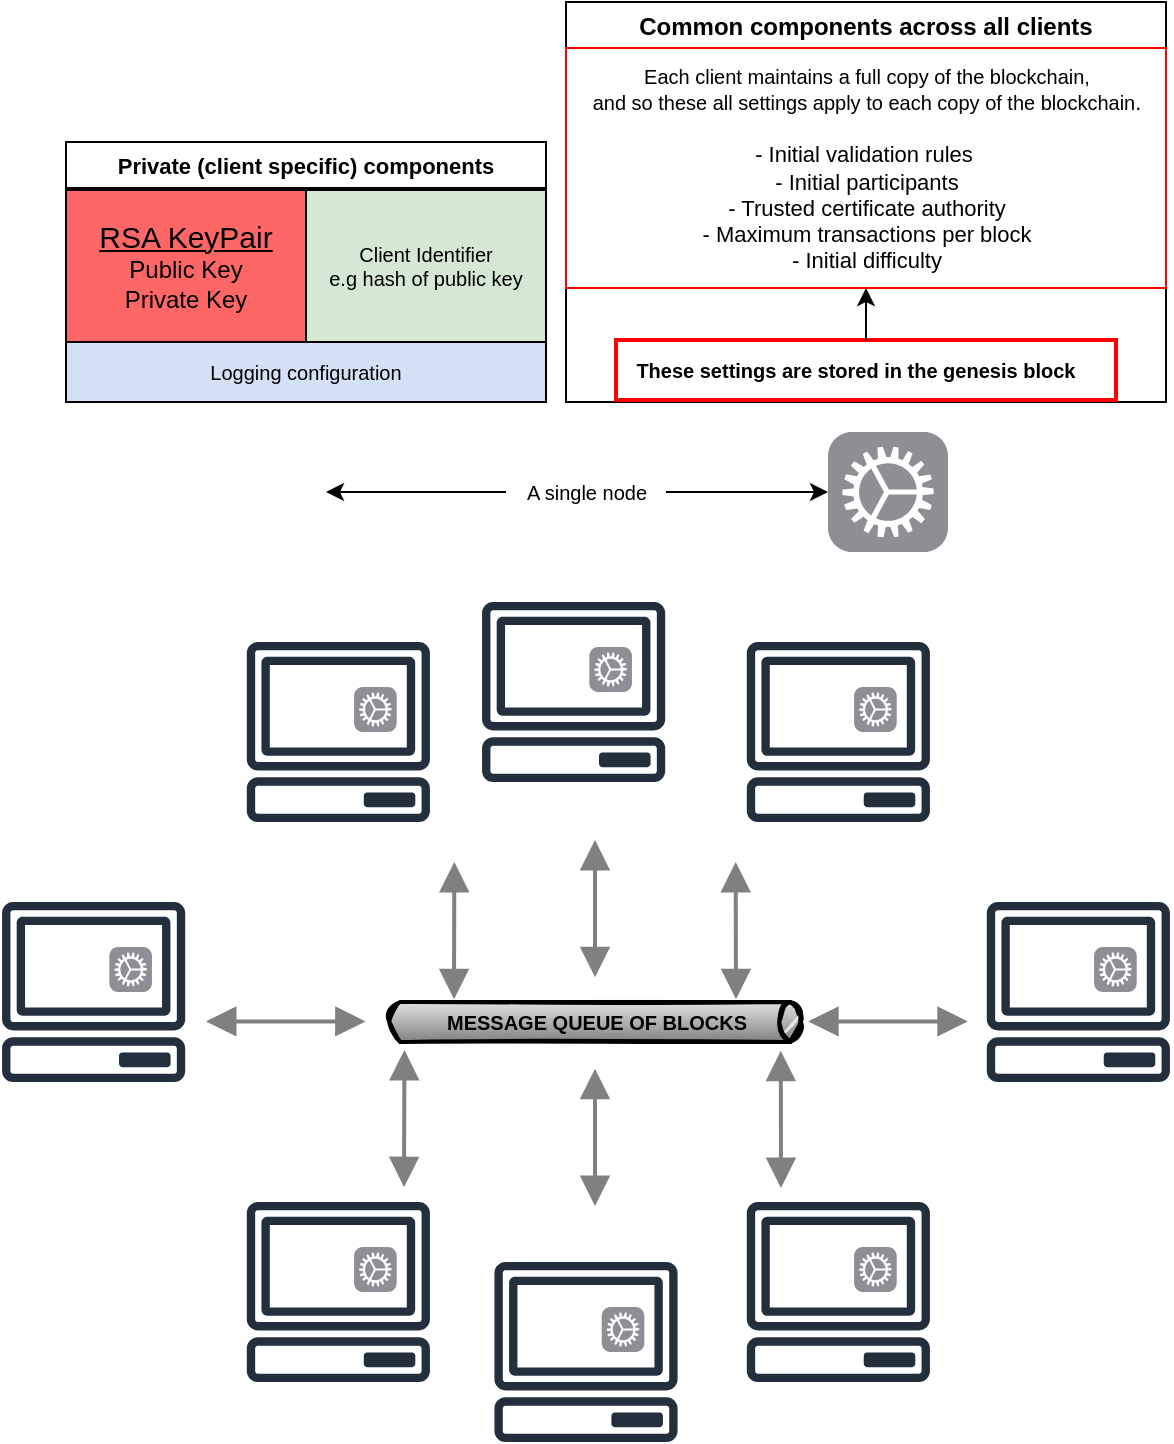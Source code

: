 <mxfile version="20.4.0" type="github">
  <diagram id="JA0JSkUV2G3kcNLsSyt6" name="Page-1">
    <mxGraphModel dx="651" dy="391" grid="1" gridSize="10" guides="1" tooltips="1" connect="1" arrows="1" fold="1" page="1" pageScale="1" pageWidth="827" pageHeight="1169" math="0" shadow="0">
      <root>
        <mxCell id="0" />
        <mxCell id="1" parent="0" />
        <mxCell id="eKoGlDHYbYCB5Y0y22-y-2" value="Private (client specific) components" style="swimlane;fontSize=11;" vertex="1" parent="1">
          <mxGeometry x="140" y="270" width="240" height="130" as="geometry" />
        </mxCell>
        <mxCell id="eKoGlDHYbYCB5Y0y22-y-6" value="&lt;u&gt;&lt;font style=&quot;font-size: 15px;&quot;&gt;RSA KeyPair&lt;/font&gt;&lt;/u&gt;&lt;br&gt;&lt;span style=&quot;background-color: initial;&quot;&gt;Public Key&lt;/span&gt;&lt;br&gt;&lt;span style=&quot;background-color: initial;&quot;&gt;Private Key&lt;/span&gt;" style="rounded=0;whiteSpace=wrap;html=1;labelBackgroundColor=none;fontColor=none;fillColor=#FF6666;" vertex="1" parent="eKoGlDHYbYCB5Y0y22-y-2">
          <mxGeometry y="24" width="120" height="76" as="geometry" />
        </mxCell>
        <mxCell id="eKoGlDHYbYCB5Y0y22-y-8" value="Client Identifier&lt;br&gt;e.g hash of public key" style="rounded=0;whiteSpace=wrap;html=1;labelBackgroundColor=none;fontSize=10;fontColor=none;fillColor=#D5E8D4;" vertex="1" parent="eKoGlDHYbYCB5Y0y22-y-2">
          <mxGeometry x="120" y="24" width="120" height="76" as="geometry" />
        </mxCell>
        <mxCell id="eKoGlDHYbYCB5Y0y22-y-9" value="Logging configuration" style="rounded=0;whiteSpace=wrap;html=1;labelBackgroundColor=none;fontSize=10;fontColor=none;fillColor=#D4E1F5;" vertex="1" parent="eKoGlDHYbYCB5Y0y22-y-2">
          <mxGeometry y="100" width="240" height="30" as="geometry" />
        </mxCell>
        <mxCell id="eKoGlDHYbYCB5Y0y22-y-3" value="Common components across all clients" style="swimlane;" vertex="1" parent="1">
          <mxGeometry x="390" y="200" width="300" height="200" as="geometry" />
        </mxCell>
        <mxCell id="eKoGlDHYbYCB5Y0y22-y-12" value="&lt;font style=&quot;font-size: 10px;&quot;&gt;Each client maintains a full copy of the blockchain,&lt;br&gt;and so these all settings apply to each copy of the blockchain&lt;/font&gt;.&lt;br&gt;&lt;br&gt;- Initial validation rules&amp;nbsp;&lt;br&gt;- Initial participants&lt;br&gt;- Trusted certificate authority&lt;br&gt;- Maximum transactions per block&lt;br&gt;- Initial difficulty" style="text;html=1;align=center;verticalAlign=middle;resizable=0;points=[];autosize=1;strokeColor=#FF0000;fillColor=none;fontSize=11;fontColor=none;" vertex="1" parent="eKoGlDHYbYCB5Y0y22-y-3">
          <mxGeometry y="23" width="300" height="120" as="geometry" />
        </mxCell>
        <mxCell id="eKoGlDHYbYCB5Y0y22-y-14" value="&lt;b&gt;These settings are stored in the genesis block&amp;nbsp; &amp;nbsp;&amp;nbsp;&lt;/b&gt;" style="text;html=1;align=center;verticalAlign=middle;resizable=0;points=[];autosize=1;strokeColor=#FF0000;fillColor=none;fontSize=10;fontColor=none;strokeWidth=2;" vertex="1" parent="eKoGlDHYbYCB5Y0y22-y-3">
          <mxGeometry x="25" y="169" width="250" height="30" as="geometry" />
        </mxCell>
        <mxCell id="eKoGlDHYbYCB5Y0y22-y-18" style="edgeStyle=orthogonalEdgeStyle;rounded=0;orthogonalLoop=1;jettySize=auto;html=1;fontSize=10;fontColor=none;" edge="1" parent="eKoGlDHYbYCB5Y0y22-y-3" source="eKoGlDHYbYCB5Y0y22-y-14" target="eKoGlDHYbYCB5Y0y22-y-12">
          <mxGeometry relative="1" as="geometry">
            <mxPoint x="149" y="150" as="targetPoint" />
          </mxGeometry>
        </mxCell>
        <mxCell id="eKoGlDHYbYCB5Y0y22-y-19" value="" style="shape=image;html=1;verticalAlign=top;verticalLabelPosition=bottom;labelBackgroundColor=#ffffff;imageAspect=0;aspect=fixed;image=https://cdn1.iconfinder.com/data/icons/nuvola2/48x48/actions/kgpg_key2.png;strokeColor=#FF0000;strokeWidth=2;fontSize=10;fontColor=none;fillColor=#D4E1F5;" vertex="1" parent="1">
          <mxGeometry x="200" y="410" width="70" height="70" as="geometry" />
        </mxCell>
        <mxCell id="eKoGlDHYbYCB5Y0y22-y-21" value="" style="html=1;strokeWidth=1;shadow=0;dashed=0;shape=mxgraph.ios7.misc.settings;fillColor=#8F8E94;strokeColor=none;buttonText=;strokeColor2=#222222;fontColor=#222222;fontSize=8;verticalLabelPosition=bottom;verticalAlign=top;align=center;sketch=0;labelBackgroundColor=none;" vertex="1" parent="1">
          <mxGeometry x="521" y="415" width="60" height="60" as="geometry" />
        </mxCell>
        <mxCell id="eKoGlDHYbYCB5Y0y22-y-23" style="edgeStyle=orthogonalEdgeStyle;rounded=0;orthogonalLoop=1;jettySize=auto;html=1;fontSize=10;fontColor=none;" edge="1" parent="1" source="eKoGlDHYbYCB5Y0y22-y-22" target="eKoGlDHYbYCB5Y0y22-y-21">
          <mxGeometry relative="1" as="geometry" />
        </mxCell>
        <mxCell id="eKoGlDHYbYCB5Y0y22-y-24" style="edgeStyle=orthogonalEdgeStyle;rounded=0;orthogonalLoop=1;jettySize=auto;html=1;fontSize=10;fontColor=none;" edge="1" parent="1" source="eKoGlDHYbYCB5Y0y22-y-22" target="eKoGlDHYbYCB5Y0y22-y-19">
          <mxGeometry relative="1" as="geometry" />
        </mxCell>
        <mxCell id="eKoGlDHYbYCB5Y0y22-y-22" value="A single node" style="text;html=1;align=center;verticalAlign=middle;resizable=0;points=[];autosize=1;strokeColor=none;fillColor=none;fontSize=10;fontColor=none;" vertex="1" parent="1">
          <mxGeometry x="360" y="430" width="80" height="30" as="geometry" />
        </mxCell>
        <mxCell id="eKoGlDHYbYCB5Y0y22-y-30" value="" style="group" vertex="1" connectable="0" parent="1">
          <mxGeometry x="230" y="520" width="92.37" height="90" as="geometry" />
        </mxCell>
        <mxCell id="eKoGlDHYbYCB5Y0y22-y-31" value="" style="sketch=0;outlineConnect=0;fontColor=#232F3E;gradientColor=none;fillColor=#232F3D;strokeColor=none;dashed=0;verticalLabelPosition=bottom;verticalAlign=top;align=center;html=1;fontSize=12;fontStyle=0;aspect=fixed;pointerEvents=1;shape=mxgraph.aws4.client;labelBackgroundColor=none;strokeWidth=2;" vertex="1" parent="eKoGlDHYbYCB5Y0y22-y-30">
          <mxGeometry width="92.368" height="90" as="geometry" />
        </mxCell>
        <mxCell id="eKoGlDHYbYCB5Y0y22-y-32" value="" style="shape=image;html=1;verticalAlign=top;verticalLabelPosition=bottom;labelBackgroundColor=#ffffff;imageAspect=0;aspect=fixed;image=https://cdn1.iconfinder.com/data/icons/nuvola2/48x48/actions/kgpg_key2.png;strokeColor=#FF0000;strokeWidth=2;fontSize=10;fontColor=none;fillColor=#D4E1F5;" vertex="1" parent="eKoGlDHYbYCB5Y0y22-y-30">
          <mxGeometry x="15.188" y="19.688" width="28.125" height="28.125" as="geometry" />
        </mxCell>
        <mxCell id="eKoGlDHYbYCB5Y0y22-y-33" value="" style="html=1;strokeWidth=1;shadow=0;dashed=0;shape=mxgraph.ios7.misc.settings;fillColor=#8F8E94;strokeColor=none;buttonText=;strokeColor2=#222222;fontColor=#222222;fontSize=8;verticalLabelPosition=bottom;verticalAlign=top;align=center;sketch=0;labelBackgroundColor=none;" vertex="1" parent="eKoGlDHYbYCB5Y0y22-y-30">
          <mxGeometry x="54.035" y="22.5" width="21.314" height="22.5" as="geometry" />
        </mxCell>
        <mxCell id="eKoGlDHYbYCB5Y0y22-y-34" value="" style="group" vertex="1" connectable="0" parent="1">
          <mxGeometry x="480" y="520" width="92.37" height="90" as="geometry" />
        </mxCell>
        <mxCell id="eKoGlDHYbYCB5Y0y22-y-35" value="" style="sketch=0;outlineConnect=0;fontColor=#232F3E;gradientColor=none;fillColor=#232F3D;strokeColor=none;dashed=0;verticalLabelPosition=bottom;verticalAlign=top;align=center;html=1;fontSize=12;fontStyle=0;aspect=fixed;pointerEvents=1;shape=mxgraph.aws4.client;labelBackgroundColor=none;strokeWidth=2;" vertex="1" parent="eKoGlDHYbYCB5Y0y22-y-34">
          <mxGeometry width="92.368" height="90" as="geometry" />
        </mxCell>
        <mxCell id="eKoGlDHYbYCB5Y0y22-y-36" value="" style="shape=image;html=1;verticalAlign=top;verticalLabelPosition=bottom;labelBackgroundColor=#ffffff;imageAspect=0;aspect=fixed;image=https://cdn1.iconfinder.com/data/icons/nuvola2/48x48/actions/kgpg_key2.png;strokeColor=#FF0000;strokeWidth=2;fontSize=10;fontColor=none;fillColor=#D4E1F5;" vertex="1" parent="eKoGlDHYbYCB5Y0y22-y-34">
          <mxGeometry x="15.188" y="19.688" width="28.125" height="28.125" as="geometry" />
        </mxCell>
        <mxCell id="eKoGlDHYbYCB5Y0y22-y-37" value="" style="html=1;strokeWidth=1;shadow=0;dashed=0;shape=mxgraph.ios7.misc.settings;fillColor=#8F8E94;strokeColor=none;buttonText=;strokeColor2=#222222;fontColor=#222222;fontSize=8;verticalLabelPosition=bottom;verticalAlign=top;align=center;sketch=0;labelBackgroundColor=none;" vertex="1" parent="eKoGlDHYbYCB5Y0y22-y-34">
          <mxGeometry x="54.035" y="22.5" width="21.314" height="22.5" as="geometry" />
        </mxCell>
        <mxCell id="eKoGlDHYbYCB5Y0y22-y-38" value="" style="group" vertex="1" connectable="0" parent="1">
          <mxGeometry x="600" y="650" width="92.37" height="90" as="geometry" />
        </mxCell>
        <mxCell id="eKoGlDHYbYCB5Y0y22-y-39" value="" style="sketch=0;outlineConnect=0;fontColor=#232F3E;gradientColor=none;fillColor=#232F3D;strokeColor=none;dashed=0;verticalLabelPosition=bottom;verticalAlign=top;align=center;html=1;fontSize=12;fontStyle=0;aspect=fixed;pointerEvents=1;shape=mxgraph.aws4.client;labelBackgroundColor=none;strokeWidth=2;" vertex="1" parent="eKoGlDHYbYCB5Y0y22-y-38">
          <mxGeometry width="92.368" height="90" as="geometry" />
        </mxCell>
        <mxCell id="eKoGlDHYbYCB5Y0y22-y-40" value="" style="shape=image;html=1;verticalAlign=top;verticalLabelPosition=bottom;labelBackgroundColor=#ffffff;imageAspect=0;aspect=fixed;image=https://cdn1.iconfinder.com/data/icons/nuvola2/48x48/actions/kgpg_key2.png;strokeColor=#FF0000;strokeWidth=2;fontSize=10;fontColor=none;fillColor=#D4E1F5;" vertex="1" parent="eKoGlDHYbYCB5Y0y22-y-38">
          <mxGeometry x="15.188" y="19.688" width="28.125" height="28.125" as="geometry" />
        </mxCell>
        <mxCell id="eKoGlDHYbYCB5Y0y22-y-41" value="" style="html=1;strokeWidth=1;shadow=0;dashed=0;shape=mxgraph.ios7.misc.settings;fillColor=#8F8E94;strokeColor=none;buttonText=;strokeColor2=#222222;fontColor=#222222;fontSize=8;verticalLabelPosition=bottom;verticalAlign=top;align=center;sketch=0;labelBackgroundColor=none;" vertex="1" parent="eKoGlDHYbYCB5Y0y22-y-38">
          <mxGeometry x="54.035" y="22.5" width="21.314" height="22.5" as="geometry" />
        </mxCell>
        <mxCell id="eKoGlDHYbYCB5Y0y22-y-42" value="" style="group" vertex="1" connectable="0" parent="1">
          <mxGeometry x="480" y="800" width="92.37" height="90" as="geometry" />
        </mxCell>
        <mxCell id="eKoGlDHYbYCB5Y0y22-y-43" value="" style="sketch=0;outlineConnect=0;fontColor=#232F3E;gradientColor=none;fillColor=#232F3D;strokeColor=none;dashed=0;verticalLabelPosition=bottom;verticalAlign=top;align=center;html=1;fontSize=12;fontStyle=0;aspect=fixed;pointerEvents=1;shape=mxgraph.aws4.client;labelBackgroundColor=none;strokeWidth=2;" vertex="1" parent="eKoGlDHYbYCB5Y0y22-y-42">
          <mxGeometry width="92.368" height="90" as="geometry" />
        </mxCell>
        <mxCell id="eKoGlDHYbYCB5Y0y22-y-44" value="" style="shape=image;html=1;verticalAlign=top;verticalLabelPosition=bottom;labelBackgroundColor=#ffffff;imageAspect=0;aspect=fixed;image=https://cdn1.iconfinder.com/data/icons/nuvola2/48x48/actions/kgpg_key2.png;strokeColor=#FF0000;strokeWidth=2;fontSize=10;fontColor=none;fillColor=#D4E1F5;" vertex="1" parent="eKoGlDHYbYCB5Y0y22-y-42">
          <mxGeometry x="15.188" y="19.688" width="28.125" height="28.125" as="geometry" />
        </mxCell>
        <mxCell id="eKoGlDHYbYCB5Y0y22-y-45" value="" style="html=1;strokeWidth=1;shadow=0;dashed=0;shape=mxgraph.ios7.misc.settings;fillColor=#8F8E94;strokeColor=none;buttonText=;strokeColor2=#222222;fontColor=#222222;fontSize=8;verticalLabelPosition=bottom;verticalAlign=top;align=center;sketch=0;labelBackgroundColor=none;" vertex="1" parent="eKoGlDHYbYCB5Y0y22-y-42">
          <mxGeometry x="54.035" y="22.5" width="21.314" height="22.5" as="geometry" />
        </mxCell>
        <mxCell id="eKoGlDHYbYCB5Y0y22-y-46" value="" style="group" vertex="1" connectable="0" parent="1">
          <mxGeometry x="353.82" y="830" width="92.37" height="90" as="geometry" />
        </mxCell>
        <mxCell id="eKoGlDHYbYCB5Y0y22-y-47" value="" style="sketch=0;outlineConnect=0;fontColor=#232F3E;gradientColor=none;fillColor=#232F3D;strokeColor=none;dashed=0;verticalLabelPosition=bottom;verticalAlign=top;align=center;html=1;fontSize=12;fontStyle=0;aspect=fixed;pointerEvents=1;shape=mxgraph.aws4.client;labelBackgroundColor=none;strokeWidth=2;" vertex="1" parent="eKoGlDHYbYCB5Y0y22-y-46">
          <mxGeometry width="92.368" height="90" as="geometry" />
        </mxCell>
        <mxCell id="eKoGlDHYbYCB5Y0y22-y-48" value="" style="shape=image;html=1;verticalAlign=top;verticalLabelPosition=bottom;labelBackgroundColor=#ffffff;imageAspect=0;aspect=fixed;image=https://cdn1.iconfinder.com/data/icons/nuvola2/48x48/actions/kgpg_key2.png;strokeColor=#FF0000;strokeWidth=2;fontSize=10;fontColor=none;fillColor=#D4E1F5;" vertex="1" parent="eKoGlDHYbYCB5Y0y22-y-46">
          <mxGeometry x="15.188" y="19.688" width="28.125" height="28.125" as="geometry" />
        </mxCell>
        <mxCell id="eKoGlDHYbYCB5Y0y22-y-49" value="" style="html=1;strokeWidth=1;shadow=0;dashed=0;shape=mxgraph.ios7.misc.settings;fillColor=#8F8E94;strokeColor=none;buttonText=;strokeColor2=#222222;fontColor=#222222;fontSize=8;verticalLabelPosition=bottom;verticalAlign=top;align=center;sketch=0;labelBackgroundColor=none;" vertex="1" parent="eKoGlDHYbYCB5Y0y22-y-46">
          <mxGeometry x="54.035" y="22.5" width="21.314" height="22.5" as="geometry" />
        </mxCell>
        <mxCell id="eKoGlDHYbYCB5Y0y22-y-50" value="" style="group" vertex="1" connectable="0" parent="1">
          <mxGeometry x="230" y="800" width="92.37" height="90" as="geometry" />
        </mxCell>
        <mxCell id="eKoGlDHYbYCB5Y0y22-y-51" value="" style="sketch=0;outlineConnect=0;fontColor=#232F3E;gradientColor=none;fillColor=#232F3D;strokeColor=none;dashed=0;verticalLabelPosition=bottom;verticalAlign=top;align=center;html=1;fontSize=12;fontStyle=0;aspect=fixed;pointerEvents=1;shape=mxgraph.aws4.client;labelBackgroundColor=none;strokeWidth=2;" vertex="1" parent="eKoGlDHYbYCB5Y0y22-y-50">
          <mxGeometry width="92.368" height="90" as="geometry" />
        </mxCell>
        <mxCell id="eKoGlDHYbYCB5Y0y22-y-52" value="" style="shape=image;html=1;verticalAlign=top;verticalLabelPosition=bottom;labelBackgroundColor=#ffffff;imageAspect=0;aspect=fixed;image=https://cdn1.iconfinder.com/data/icons/nuvola2/48x48/actions/kgpg_key2.png;strokeColor=#FF0000;strokeWidth=2;fontSize=10;fontColor=none;fillColor=#D4E1F5;" vertex="1" parent="eKoGlDHYbYCB5Y0y22-y-50">
          <mxGeometry x="15.188" y="19.688" width="28.125" height="28.125" as="geometry" />
        </mxCell>
        <mxCell id="eKoGlDHYbYCB5Y0y22-y-53" value="" style="html=1;strokeWidth=1;shadow=0;dashed=0;shape=mxgraph.ios7.misc.settings;fillColor=#8F8E94;strokeColor=none;buttonText=;strokeColor2=#222222;fontColor=#222222;fontSize=8;verticalLabelPosition=bottom;verticalAlign=top;align=center;sketch=0;labelBackgroundColor=none;" vertex="1" parent="eKoGlDHYbYCB5Y0y22-y-50">
          <mxGeometry x="54.035" y="22.5" width="21.314" height="22.5" as="geometry" />
        </mxCell>
        <mxCell id="eKoGlDHYbYCB5Y0y22-y-54" value="" style="group" vertex="1" connectable="0" parent="1">
          <mxGeometry x="107.63" y="650" width="92.37" height="90" as="geometry" />
        </mxCell>
        <mxCell id="eKoGlDHYbYCB5Y0y22-y-55" value="" style="sketch=0;outlineConnect=0;fontColor=#232F3E;gradientColor=none;fillColor=#232F3D;strokeColor=none;dashed=0;verticalLabelPosition=bottom;verticalAlign=top;align=center;html=1;fontSize=12;fontStyle=0;aspect=fixed;pointerEvents=1;shape=mxgraph.aws4.client;labelBackgroundColor=none;strokeWidth=2;" vertex="1" parent="eKoGlDHYbYCB5Y0y22-y-54">
          <mxGeometry width="92.368" height="90" as="geometry" />
        </mxCell>
        <mxCell id="eKoGlDHYbYCB5Y0y22-y-56" value="" style="shape=image;html=1;verticalAlign=top;verticalLabelPosition=bottom;labelBackgroundColor=#ffffff;imageAspect=0;aspect=fixed;image=https://cdn1.iconfinder.com/data/icons/nuvola2/48x48/actions/kgpg_key2.png;strokeColor=#FF0000;strokeWidth=2;fontSize=10;fontColor=none;fillColor=#D4E1F5;" vertex="1" parent="eKoGlDHYbYCB5Y0y22-y-54">
          <mxGeometry x="15.188" y="19.688" width="28.125" height="28.125" as="geometry" />
        </mxCell>
        <mxCell id="eKoGlDHYbYCB5Y0y22-y-57" value="" style="html=1;strokeWidth=1;shadow=0;dashed=0;shape=mxgraph.ios7.misc.settings;fillColor=#8F8E94;strokeColor=none;buttonText=;strokeColor2=#222222;fontColor=#222222;fontSize=8;verticalLabelPosition=bottom;verticalAlign=top;align=center;sketch=0;labelBackgroundColor=none;" vertex="1" parent="eKoGlDHYbYCB5Y0y22-y-54">
          <mxGeometry x="54.035" y="22.5" width="21.314" height="22.5" as="geometry" />
        </mxCell>
        <mxCell id="eKoGlDHYbYCB5Y0y22-y-58" value="" style="group" vertex="1" connectable="0" parent="1">
          <mxGeometry x="347.63" y="500" width="92.37" height="90" as="geometry" />
        </mxCell>
        <mxCell id="eKoGlDHYbYCB5Y0y22-y-59" value="" style="sketch=0;outlineConnect=0;fontColor=#232F3E;gradientColor=none;fillColor=#232F3D;strokeColor=none;dashed=0;verticalLabelPosition=bottom;verticalAlign=top;align=center;html=1;fontSize=12;fontStyle=0;aspect=fixed;pointerEvents=1;shape=mxgraph.aws4.client;labelBackgroundColor=none;strokeWidth=2;" vertex="1" parent="eKoGlDHYbYCB5Y0y22-y-58">
          <mxGeometry width="92.368" height="90" as="geometry" />
        </mxCell>
        <mxCell id="eKoGlDHYbYCB5Y0y22-y-60" value="" style="shape=image;html=1;verticalAlign=top;verticalLabelPosition=bottom;labelBackgroundColor=#ffffff;imageAspect=0;aspect=fixed;image=https://cdn1.iconfinder.com/data/icons/nuvola2/48x48/actions/kgpg_key2.png;strokeColor=#FF0000;strokeWidth=2;fontSize=10;fontColor=none;fillColor=#D4E1F5;" vertex="1" parent="eKoGlDHYbYCB5Y0y22-y-58">
          <mxGeometry x="15.188" y="19.688" width="28.125" height="28.125" as="geometry" />
        </mxCell>
        <mxCell id="eKoGlDHYbYCB5Y0y22-y-61" value="" style="html=1;strokeWidth=1;shadow=0;dashed=0;shape=mxgraph.ios7.misc.settings;fillColor=#8F8E94;strokeColor=none;buttonText=;strokeColor2=#222222;fontColor=#222222;fontSize=8;verticalLabelPosition=bottom;verticalAlign=top;align=center;sketch=0;labelBackgroundColor=none;" vertex="1" parent="eKoGlDHYbYCB5Y0y22-y-58">
          <mxGeometry x="54.035" y="22.5" width="21.314" height="22.5" as="geometry" />
        </mxCell>
        <mxCell id="eKoGlDHYbYCB5Y0y22-y-82" value="" style="group" vertex="1" connectable="0" parent="1">
          <mxGeometry x="299" y="630" width="211" height="160" as="geometry" />
        </mxCell>
        <mxCell id="eKoGlDHYbYCB5Y0y22-y-77" value="&lt;b&gt;&lt;font style=&quot;font-size: 10px;&quot;&gt;MESSAGE QUEUE OF BLOCKS&lt;/font&gt;&lt;/b&gt;" style="strokeWidth=2;strokeColor=#000000;dashed=0;align=center;html=1;fontSize=8;shape=mxgraph.eip.messageChannel;labelBackgroundColor=none;sketch=1;fontColor=none;fillColor=#D4E1F5;" vertex="1" parent="eKoGlDHYbYCB5Y0y22-y-82">
          <mxGeometry y="68.571" width="211" height="22.857" as="geometry" />
        </mxCell>
        <mxCell id="eKoGlDHYbYCB5Y0y22-y-78" value="" style="edgeStyle=elbowEdgeStyle;strokeWidth=2;rounded=0;endArrow=block;startArrow=block;startSize=10;endSize=10;dashed=0;html=1;strokeColor=#808080;fontSize=10;fontColor=none;" edge="1" parent="eKoGlDHYbYCB5Y0y22-y-82">
          <mxGeometry relative="1" as="geometry">
            <mxPoint x="105.5" y="172" as="sourcePoint" />
            <mxPoint x="105.625" y="103.429" as="targetPoint" />
          </mxGeometry>
        </mxCell>
        <mxCell id="eKoGlDHYbYCB5Y0y22-y-79" value="" style="edgeStyle=elbowEdgeStyle;strokeWidth=2;rounded=0;endArrow=block;startArrow=block;startSize=10;endSize=10;dashed=0;html=1;strokeColor=#808080;fontSize=10;fontColor=none;" edge="1" target="eKoGlDHYbYCB5Y0y22-y-77" parent="eKoGlDHYbYCB5Y0y22-y-82">
          <mxGeometry relative="1" as="geometry">
            <mxPoint x="35.167" as="sourcePoint" />
          </mxGeometry>
        </mxCell>
        <mxCell id="eKoGlDHYbYCB5Y0y22-y-80" value="" style="edgeStyle=elbowEdgeStyle;strokeWidth=2;rounded=0;endArrow=block;startArrow=block;startSize=10;endSize=10;dashed=0;html=1;strokeColor=#808080;fontSize=10;fontColor=none;" edge="1" parent="eKoGlDHYbYCB5Y0y22-y-82">
          <mxGeometry relative="1" as="geometry">
            <mxPoint x="105.5" y="-11" as="sourcePoint" />
            <mxPoint x="105.625" y="57.571" as="targetPoint" />
          </mxGeometry>
        </mxCell>
        <mxCell id="eKoGlDHYbYCB5Y0y22-y-81" value="" style="edgeStyle=elbowEdgeStyle;strokeWidth=2;rounded=0;endArrow=block;startArrow=block;startSize=10;endSize=10;dashed=0;html=1;strokeColor=#808080;fontSize=10;fontColor=none;" edge="1" target="eKoGlDHYbYCB5Y0y22-y-77" parent="eKoGlDHYbYCB5Y0y22-y-82">
          <mxGeometry relative="1" as="geometry">
            <mxPoint x="175.833" as="sourcePoint" />
          </mxGeometry>
        </mxCell>
        <mxCell id="eKoGlDHYbYCB5Y0y22-y-84" value="" style="edgeStyle=elbowEdgeStyle;strokeWidth=2;rounded=0;endArrow=block;startArrow=block;startSize=10;endSize=10;dashed=0;html=1;strokeColor=#808080;fontSize=10;fontColor=none;" edge="1" parent="eKoGlDHYbYCB5Y0y22-y-82">
          <mxGeometry relative="1" as="geometry">
            <mxPoint x="198.393" y="94.43" as="sourcePoint" />
            <mxPoint x="198.185" y="163.001" as="targetPoint" />
          </mxGeometry>
        </mxCell>
        <mxCell id="eKoGlDHYbYCB5Y0y22-y-86" value="" style="edgeStyle=elbowEdgeStyle;strokeWidth=2;rounded=0;endArrow=block;startArrow=block;startSize=10;endSize=10;dashed=0;html=1;strokeColor=#808080;fontSize=10;fontColor=none;" edge="1" parent="eKoGlDHYbYCB5Y0y22-y-82">
          <mxGeometry relative="1" as="geometry">
            <mxPoint x="10.213" y="94" as="sourcePoint" />
            <mxPoint x="10.005" y="162.571" as="targetPoint" />
          </mxGeometry>
        </mxCell>
        <mxCell id="eKoGlDHYbYCB5Y0y22-y-87" value="" style="edgeStyle=elbowEdgeStyle;strokeWidth=2;rounded=0;endArrow=block;startArrow=block;startSize=10;endSize=10;dashed=0;html=1;strokeColor=#808080;fontSize=10;fontColor=none;" edge="1" parent="1">
          <mxGeometry relative="1" as="geometry">
            <mxPoint x="511.103" y="709.69" as="sourcePoint" />
            <mxPoint x="590.89" y="709.69" as="targetPoint" />
          </mxGeometry>
        </mxCell>
        <mxCell id="eKoGlDHYbYCB5Y0y22-y-88" value="" style="edgeStyle=elbowEdgeStyle;strokeWidth=2;rounded=0;endArrow=block;startArrow=block;startSize=10;endSize=10;dashed=0;html=1;strokeColor=#808080;fontSize=10;fontColor=none;" edge="1" parent="1">
          <mxGeometry relative="1" as="geometry">
            <mxPoint x="210.003" y="709.69" as="sourcePoint" />
            <mxPoint x="289.79" y="709.69" as="targetPoint" />
          </mxGeometry>
        </mxCell>
      </root>
    </mxGraphModel>
  </diagram>
</mxfile>
